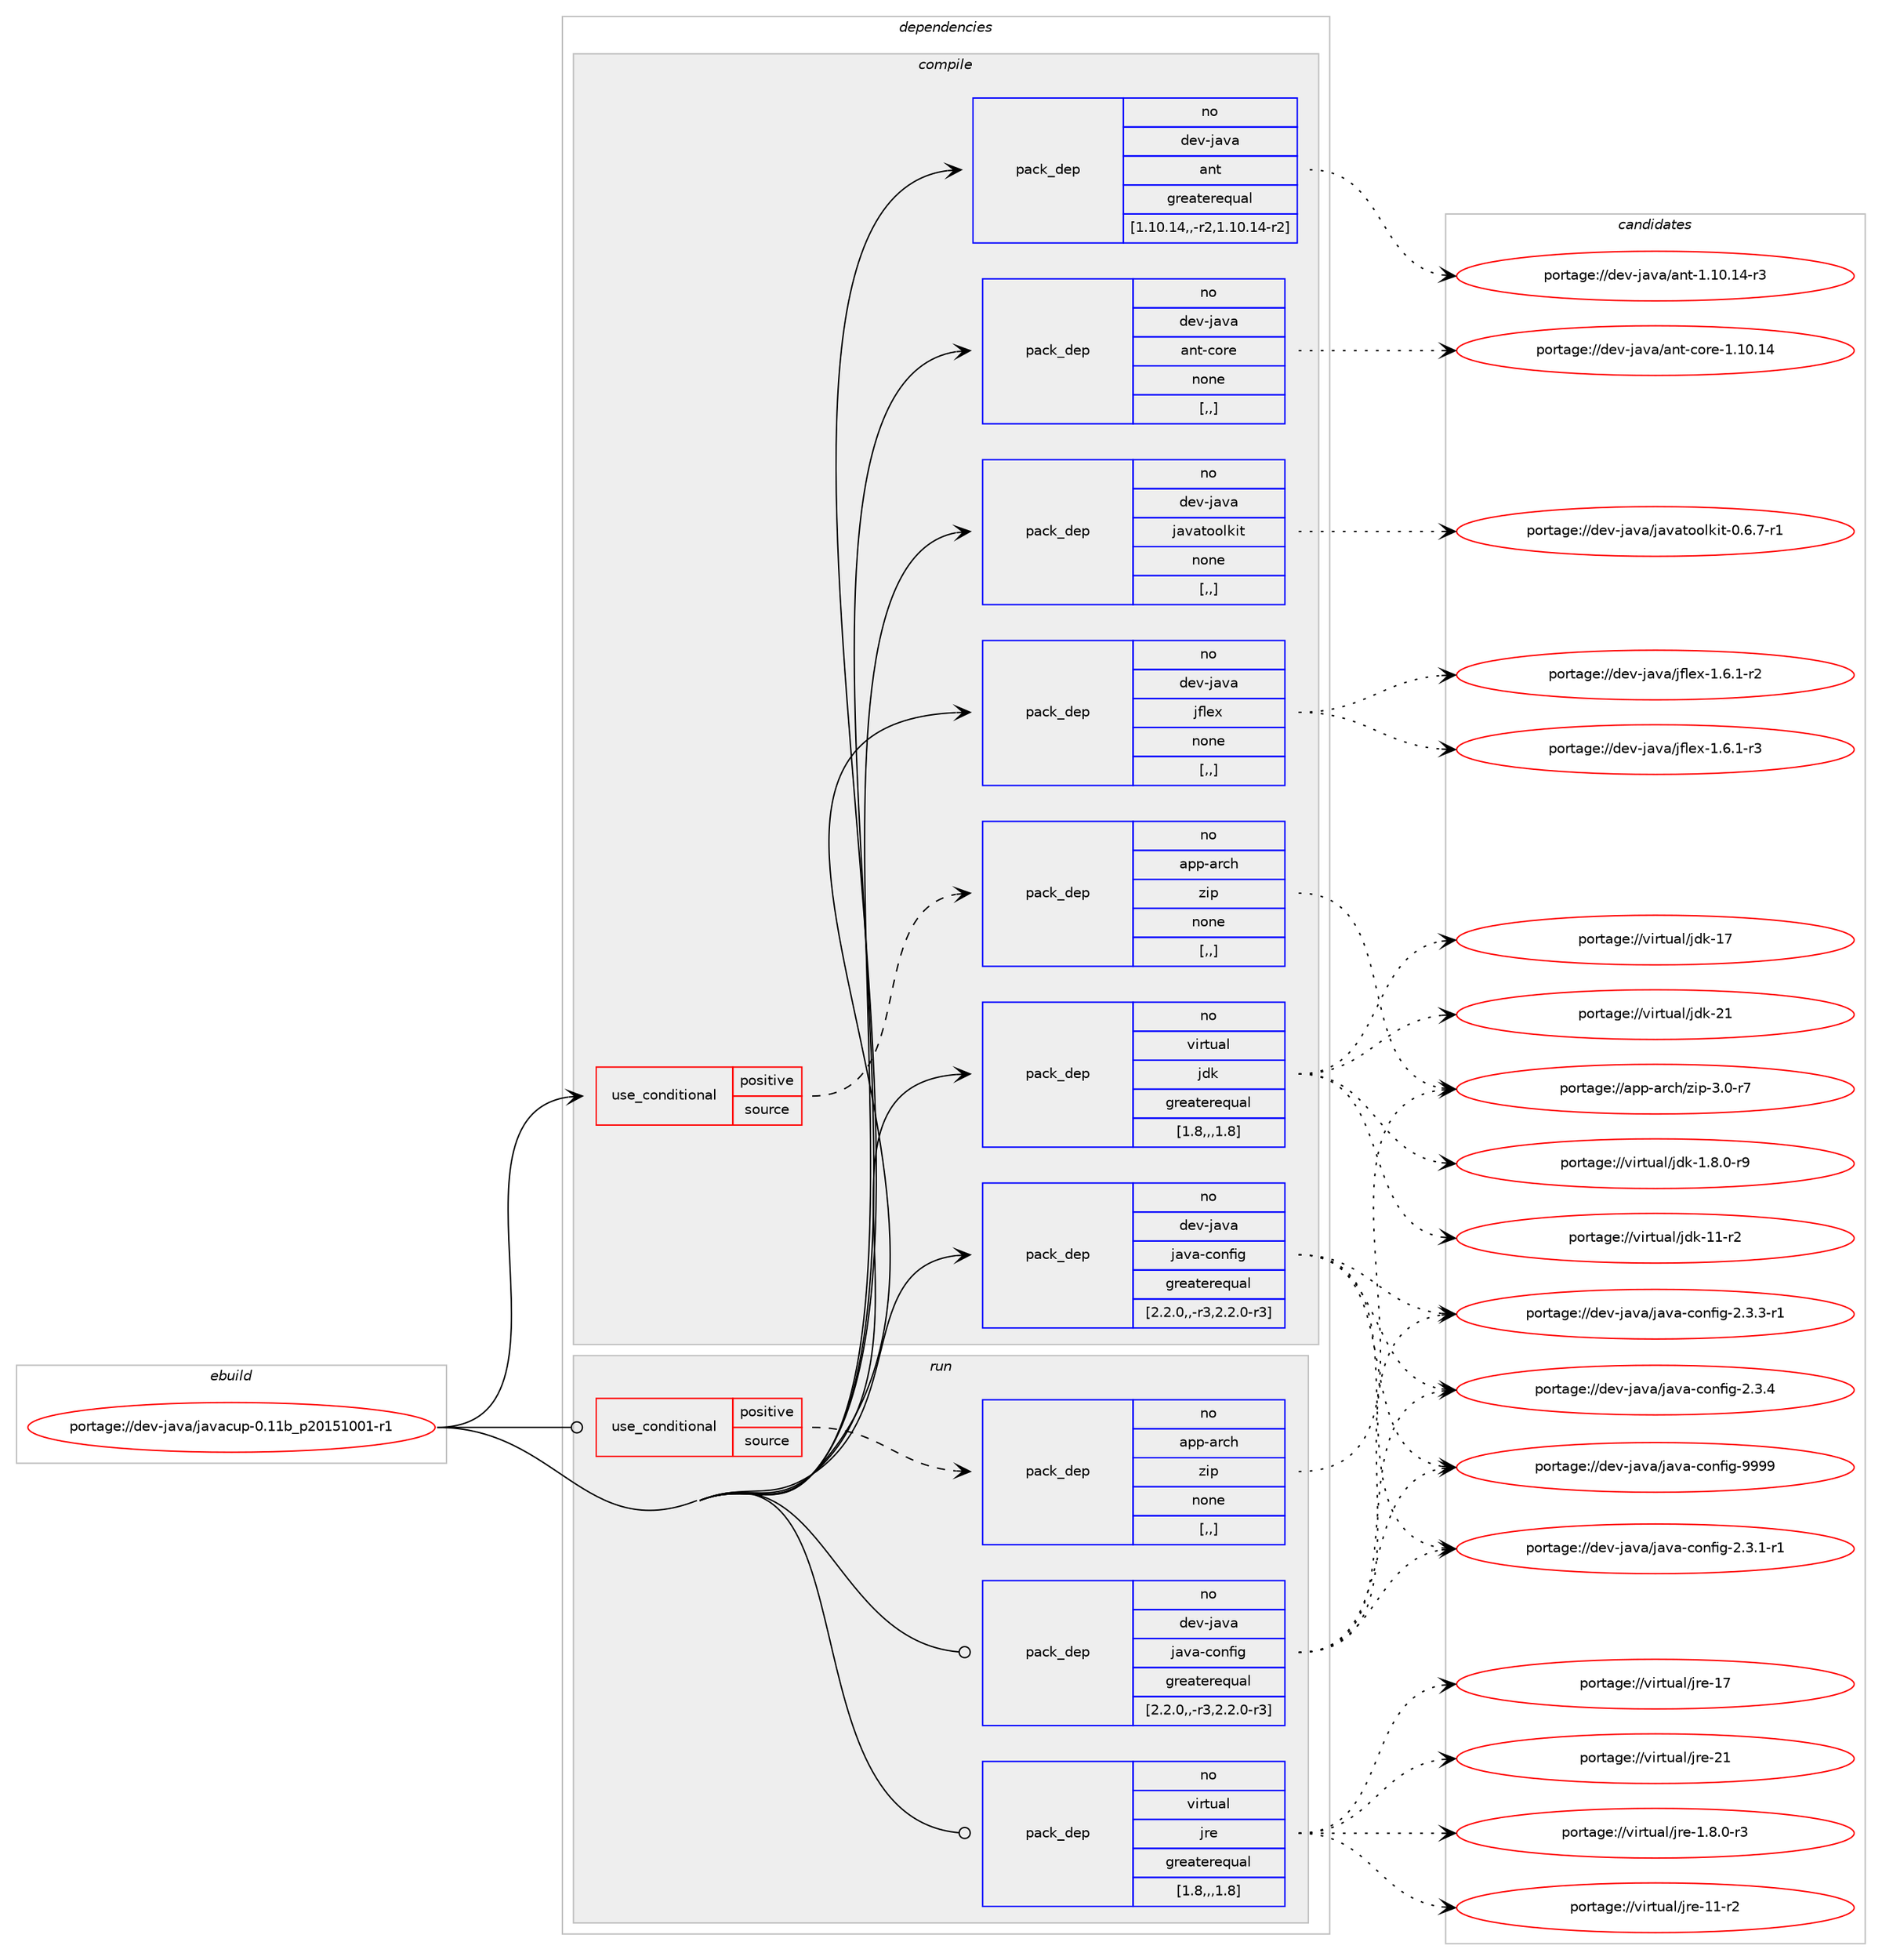 digraph prolog {

# *************
# Graph options
# *************

newrank=true;
concentrate=true;
compound=true;
graph [rankdir=LR,fontname=Helvetica,fontsize=10,ranksep=1.5];#, ranksep=2.5, nodesep=0.2];
edge  [arrowhead=vee];
node  [fontname=Helvetica,fontsize=10];

# **********
# The ebuild
# **********

subgraph cluster_leftcol {
color=gray;
rank=same;
label=<<i>ebuild</i>>;
id [label="portage://dev-java/javacup-0.11b_p20151001-r1", color=red, width=4, href="../dev-java/javacup-0.11b_p20151001-r1.svg"];
}

# ****************
# The dependencies
# ****************

subgraph cluster_midcol {
color=gray;
label=<<i>dependencies</i>>;
subgraph cluster_compile {
fillcolor="#eeeeee";
style=filled;
label=<<i>compile</i>>;
subgraph cond21272 {
dependency92363 [label=<<TABLE BORDER="0" CELLBORDER="1" CELLSPACING="0" CELLPADDING="4"><TR><TD ROWSPAN="3" CELLPADDING="10">use_conditional</TD></TR><TR><TD>positive</TD></TR><TR><TD>source</TD></TR></TABLE>>, shape=none, color=red];
subgraph pack70067 {
dependency92364 [label=<<TABLE BORDER="0" CELLBORDER="1" CELLSPACING="0" CELLPADDING="4" WIDTH="220"><TR><TD ROWSPAN="6" CELLPADDING="30">pack_dep</TD></TR><TR><TD WIDTH="110">no</TD></TR><TR><TD>app-arch</TD></TR><TR><TD>zip</TD></TR><TR><TD>none</TD></TR><TR><TD>[,,]</TD></TR></TABLE>>, shape=none, color=blue];
}
dependency92363:e -> dependency92364:w [weight=20,style="dashed",arrowhead="vee"];
}
id:e -> dependency92363:w [weight=20,style="solid",arrowhead="vee"];
subgraph pack70068 {
dependency92365 [label=<<TABLE BORDER="0" CELLBORDER="1" CELLSPACING="0" CELLPADDING="4" WIDTH="220"><TR><TD ROWSPAN="6" CELLPADDING="30">pack_dep</TD></TR><TR><TD WIDTH="110">no</TD></TR><TR><TD>dev-java</TD></TR><TR><TD>ant</TD></TR><TR><TD>greaterequal</TD></TR><TR><TD>[1.10.14,,-r2,1.10.14-r2]</TD></TR></TABLE>>, shape=none, color=blue];
}
id:e -> dependency92365:w [weight=20,style="solid",arrowhead="vee"];
subgraph pack70069 {
dependency92366 [label=<<TABLE BORDER="0" CELLBORDER="1" CELLSPACING="0" CELLPADDING="4" WIDTH="220"><TR><TD ROWSPAN="6" CELLPADDING="30">pack_dep</TD></TR><TR><TD WIDTH="110">no</TD></TR><TR><TD>dev-java</TD></TR><TR><TD>ant-core</TD></TR><TR><TD>none</TD></TR><TR><TD>[,,]</TD></TR></TABLE>>, shape=none, color=blue];
}
id:e -> dependency92366:w [weight=20,style="solid",arrowhead="vee"];
subgraph pack70070 {
dependency92367 [label=<<TABLE BORDER="0" CELLBORDER="1" CELLSPACING="0" CELLPADDING="4" WIDTH="220"><TR><TD ROWSPAN="6" CELLPADDING="30">pack_dep</TD></TR><TR><TD WIDTH="110">no</TD></TR><TR><TD>dev-java</TD></TR><TR><TD>java-config</TD></TR><TR><TD>greaterequal</TD></TR><TR><TD>[2.2.0,,-r3,2.2.0-r3]</TD></TR></TABLE>>, shape=none, color=blue];
}
id:e -> dependency92367:w [weight=20,style="solid",arrowhead="vee"];
subgraph pack70071 {
dependency92368 [label=<<TABLE BORDER="0" CELLBORDER="1" CELLSPACING="0" CELLPADDING="4" WIDTH="220"><TR><TD ROWSPAN="6" CELLPADDING="30">pack_dep</TD></TR><TR><TD WIDTH="110">no</TD></TR><TR><TD>dev-java</TD></TR><TR><TD>javatoolkit</TD></TR><TR><TD>none</TD></TR><TR><TD>[,,]</TD></TR></TABLE>>, shape=none, color=blue];
}
id:e -> dependency92368:w [weight=20,style="solid",arrowhead="vee"];
subgraph pack70072 {
dependency92369 [label=<<TABLE BORDER="0" CELLBORDER="1" CELLSPACING="0" CELLPADDING="4" WIDTH="220"><TR><TD ROWSPAN="6" CELLPADDING="30">pack_dep</TD></TR><TR><TD WIDTH="110">no</TD></TR><TR><TD>dev-java</TD></TR><TR><TD>jflex</TD></TR><TR><TD>none</TD></TR><TR><TD>[,,]</TD></TR></TABLE>>, shape=none, color=blue];
}
id:e -> dependency92369:w [weight=20,style="solid",arrowhead="vee"];
subgraph pack70073 {
dependency92370 [label=<<TABLE BORDER="0" CELLBORDER="1" CELLSPACING="0" CELLPADDING="4" WIDTH="220"><TR><TD ROWSPAN="6" CELLPADDING="30">pack_dep</TD></TR><TR><TD WIDTH="110">no</TD></TR><TR><TD>virtual</TD></TR><TR><TD>jdk</TD></TR><TR><TD>greaterequal</TD></TR><TR><TD>[1.8,,,1.8]</TD></TR></TABLE>>, shape=none, color=blue];
}
id:e -> dependency92370:w [weight=20,style="solid",arrowhead="vee"];
}
subgraph cluster_compileandrun {
fillcolor="#eeeeee";
style=filled;
label=<<i>compile and run</i>>;
}
subgraph cluster_run {
fillcolor="#eeeeee";
style=filled;
label=<<i>run</i>>;
subgraph cond21273 {
dependency92371 [label=<<TABLE BORDER="0" CELLBORDER="1" CELLSPACING="0" CELLPADDING="4"><TR><TD ROWSPAN="3" CELLPADDING="10">use_conditional</TD></TR><TR><TD>positive</TD></TR><TR><TD>source</TD></TR></TABLE>>, shape=none, color=red];
subgraph pack70074 {
dependency92372 [label=<<TABLE BORDER="0" CELLBORDER="1" CELLSPACING="0" CELLPADDING="4" WIDTH="220"><TR><TD ROWSPAN="6" CELLPADDING="30">pack_dep</TD></TR><TR><TD WIDTH="110">no</TD></TR><TR><TD>app-arch</TD></TR><TR><TD>zip</TD></TR><TR><TD>none</TD></TR><TR><TD>[,,]</TD></TR></TABLE>>, shape=none, color=blue];
}
dependency92371:e -> dependency92372:w [weight=20,style="dashed",arrowhead="vee"];
}
id:e -> dependency92371:w [weight=20,style="solid",arrowhead="odot"];
subgraph pack70075 {
dependency92373 [label=<<TABLE BORDER="0" CELLBORDER="1" CELLSPACING="0" CELLPADDING="4" WIDTH="220"><TR><TD ROWSPAN="6" CELLPADDING="30">pack_dep</TD></TR><TR><TD WIDTH="110">no</TD></TR><TR><TD>dev-java</TD></TR><TR><TD>java-config</TD></TR><TR><TD>greaterequal</TD></TR><TR><TD>[2.2.0,,-r3,2.2.0-r3]</TD></TR></TABLE>>, shape=none, color=blue];
}
id:e -> dependency92373:w [weight=20,style="solid",arrowhead="odot"];
subgraph pack70076 {
dependency92374 [label=<<TABLE BORDER="0" CELLBORDER="1" CELLSPACING="0" CELLPADDING="4" WIDTH="220"><TR><TD ROWSPAN="6" CELLPADDING="30">pack_dep</TD></TR><TR><TD WIDTH="110">no</TD></TR><TR><TD>virtual</TD></TR><TR><TD>jre</TD></TR><TR><TD>greaterequal</TD></TR><TR><TD>[1.8,,,1.8]</TD></TR></TABLE>>, shape=none, color=blue];
}
id:e -> dependency92374:w [weight=20,style="solid",arrowhead="odot"];
}
}

# **************
# The candidates
# **************

subgraph cluster_choices {
rank=same;
color=gray;
label=<<i>candidates</i>>;

subgraph choice70067 {
color=black;
nodesep=1;
choice9711211245971149910447122105112455146484511455 [label="portage://app-arch/zip-3.0-r7", color=red, width=4,href="../app-arch/zip-3.0-r7.svg"];
dependency92364:e -> choice9711211245971149910447122105112455146484511455:w [style=dotted,weight="100"];
}
subgraph choice70068 {
color=black;
nodesep=1;
choice100101118451069711897479711011645494649484649524511451 [label="portage://dev-java/ant-1.10.14-r3", color=red, width=4,href="../dev-java/ant-1.10.14-r3.svg"];
dependency92365:e -> choice100101118451069711897479711011645494649484649524511451:w [style=dotted,weight="100"];
}
subgraph choice70069 {
color=black;
nodesep=1;
choice100101118451069711897479711011645991111141014549464948464952 [label="portage://dev-java/ant-core-1.10.14", color=red, width=4,href="../dev-java/ant-core-1.10.14.svg"];
dependency92366:e -> choice100101118451069711897479711011645991111141014549464948464952:w [style=dotted,weight="100"];
}
subgraph choice70070 {
color=black;
nodesep=1;
choice10010111845106971189747106971189745991111101021051034550465146494511449 [label="portage://dev-java/java-config-2.3.1-r1", color=red, width=4,href="../dev-java/java-config-2.3.1-r1.svg"];
choice10010111845106971189747106971189745991111101021051034550465146514511449 [label="portage://dev-java/java-config-2.3.3-r1", color=red, width=4,href="../dev-java/java-config-2.3.3-r1.svg"];
choice1001011184510697118974710697118974599111110102105103455046514652 [label="portage://dev-java/java-config-2.3.4", color=red, width=4,href="../dev-java/java-config-2.3.4.svg"];
choice10010111845106971189747106971189745991111101021051034557575757 [label="portage://dev-java/java-config-9999", color=red, width=4,href="../dev-java/java-config-9999.svg"];
dependency92367:e -> choice10010111845106971189747106971189745991111101021051034550465146494511449:w [style=dotted,weight="100"];
dependency92367:e -> choice10010111845106971189747106971189745991111101021051034550465146514511449:w [style=dotted,weight="100"];
dependency92367:e -> choice1001011184510697118974710697118974599111110102105103455046514652:w [style=dotted,weight="100"];
dependency92367:e -> choice10010111845106971189747106971189745991111101021051034557575757:w [style=dotted,weight="100"];
}
subgraph choice70071 {
color=black;
nodesep=1;
choice1001011184510697118974710697118971161111111081071051164548465446554511449 [label="portage://dev-java/javatoolkit-0.6.7-r1", color=red, width=4,href="../dev-java/javatoolkit-0.6.7-r1.svg"];
dependency92368:e -> choice1001011184510697118974710697118971161111111081071051164548465446554511449:w [style=dotted,weight="100"];
}
subgraph choice70072 {
color=black;
nodesep=1;
choice100101118451069711897471061021081011204549465446494511450 [label="portage://dev-java/jflex-1.6.1-r2", color=red, width=4,href="../dev-java/jflex-1.6.1-r2.svg"];
choice100101118451069711897471061021081011204549465446494511451 [label="portage://dev-java/jflex-1.6.1-r3", color=red, width=4,href="../dev-java/jflex-1.6.1-r3.svg"];
dependency92369:e -> choice100101118451069711897471061021081011204549465446494511450:w [style=dotted,weight="100"];
dependency92369:e -> choice100101118451069711897471061021081011204549465446494511451:w [style=dotted,weight="100"];
}
subgraph choice70073 {
color=black;
nodesep=1;
choice11810511411611797108471061001074549465646484511457 [label="portage://virtual/jdk-1.8.0-r9", color=red, width=4,href="../virtual/jdk-1.8.0-r9.svg"];
choice11810511411611797108471061001074549494511450 [label="portage://virtual/jdk-11-r2", color=red, width=4,href="../virtual/jdk-11-r2.svg"];
choice1181051141161179710847106100107454955 [label="portage://virtual/jdk-17", color=red, width=4,href="../virtual/jdk-17.svg"];
choice1181051141161179710847106100107455049 [label="portage://virtual/jdk-21", color=red, width=4,href="../virtual/jdk-21.svg"];
dependency92370:e -> choice11810511411611797108471061001074549465646484511457:w [style=dotted,weight="100"];
dependency92370:e -> choice11810511411611797108471061001074549494511450:w [style=dotted,weight="100"];
dependency92370:e -> choice1181051141161179710847106100107454955:w [style=dotted,weight="100"];
dependency92370:e -> choice1181051141161179710847106100107455049:w [style=dotted,weight="100"];
}
subgraph choice70074 {
color=black;
nodesep=1;
choice9711211245971149910447122105112455146484511455 [label="portage://app-arch/zip-3.0-r7", color=red, width=4,href="../app-arch/zip-3.0-r7.svg"];
dependency92372:e -> choice9711211245971149910447122105112455146484511455:w [style=dotted,weight="100"];
}
subgraph choice70075 {
color=black;
nodesep=1;
choice10010111845106971189747106971189745991111101021051034550465146494511449 [label="portage://dev-java/java-config-2.3.1-r1", color=red, width=4,href="../dev-java/java-config-2.3.1-r1.svg"];
choice10010111845106971189747106971189745991111101021051034550465146514511449 [label="portage://dev-java/java-config-2.3.3-r1", color=red, width=4,href="../dev-java/java-config-2.3.3-r1.svg"];
choice1001011184510697118974710697118974599111110102105103455046514652 [label="portage://dev-java/java-config-2.3.4", color=red, width=4,href="../dev-java/java-config-2.3.4.svg"];
choice10010111845106971189747106971189745991111101021051034557575757 [label="portage://dev-java/java-config-9999", color=red, width=4,href="../dev-java/java-config-9999.svg"];
dependency92373:e -> choice10010111845106971189747106971189745991111101021051034550465146494511449:w [style=dotted,weight="100"];
dependency92373:e -> choice10010111845106971189747106971189745991111101021051034550465146514511449:w [style=dotted,weight="100"];
dependency92373:e -> choice1001011184510697118974710697118974599111110102105103455046514652:w [style=dotted,weight="100"];
dependency92373:e -> choice10010111845106971189747106971189745991111101021051034557575757:w [style=dotted,weight="100"];
}
subgraph choice70076 {
color=black;
nodesep=1;
choice11810511411611797108471061141014549465646484511451 [label="portage://virtual/jre-1.8.0-r3", color=red, width=4,href="../virtual/jre-1.8.0-r3.svg"];
choice11810511411611797108471061141014549494511450 [label="portage://virtual/jre-11-r2", color=red, width=4,href="../virtual/jre-11-r2.svg"];
choice1181051141161179710847106114101454955 [label="portage://virtual/jre-17", color=red, width=4,href="../virtual/jre-17.svg"];
choice1181051141161179710847106114101455049 [label="portage://virtual/jre-21", color=red, width=4,href="../virtual/jre-21.svg"];
dependency92374:e -> choice11810511411611797108471061141014549465646484511451:w [style=dotted,weight="100"];
dependency92374:e -> choice11810511411611797108471061141014549494511450:w [style=dotted,weight="100"];
dependency92374:e -> choice1181051141161179710847106114101454955:w [style=dotted,weight="100"];
dependency92374:e -> choice1181051141161179710847106114101455049:w [style=dotted,weight="100"];
}
}

}
